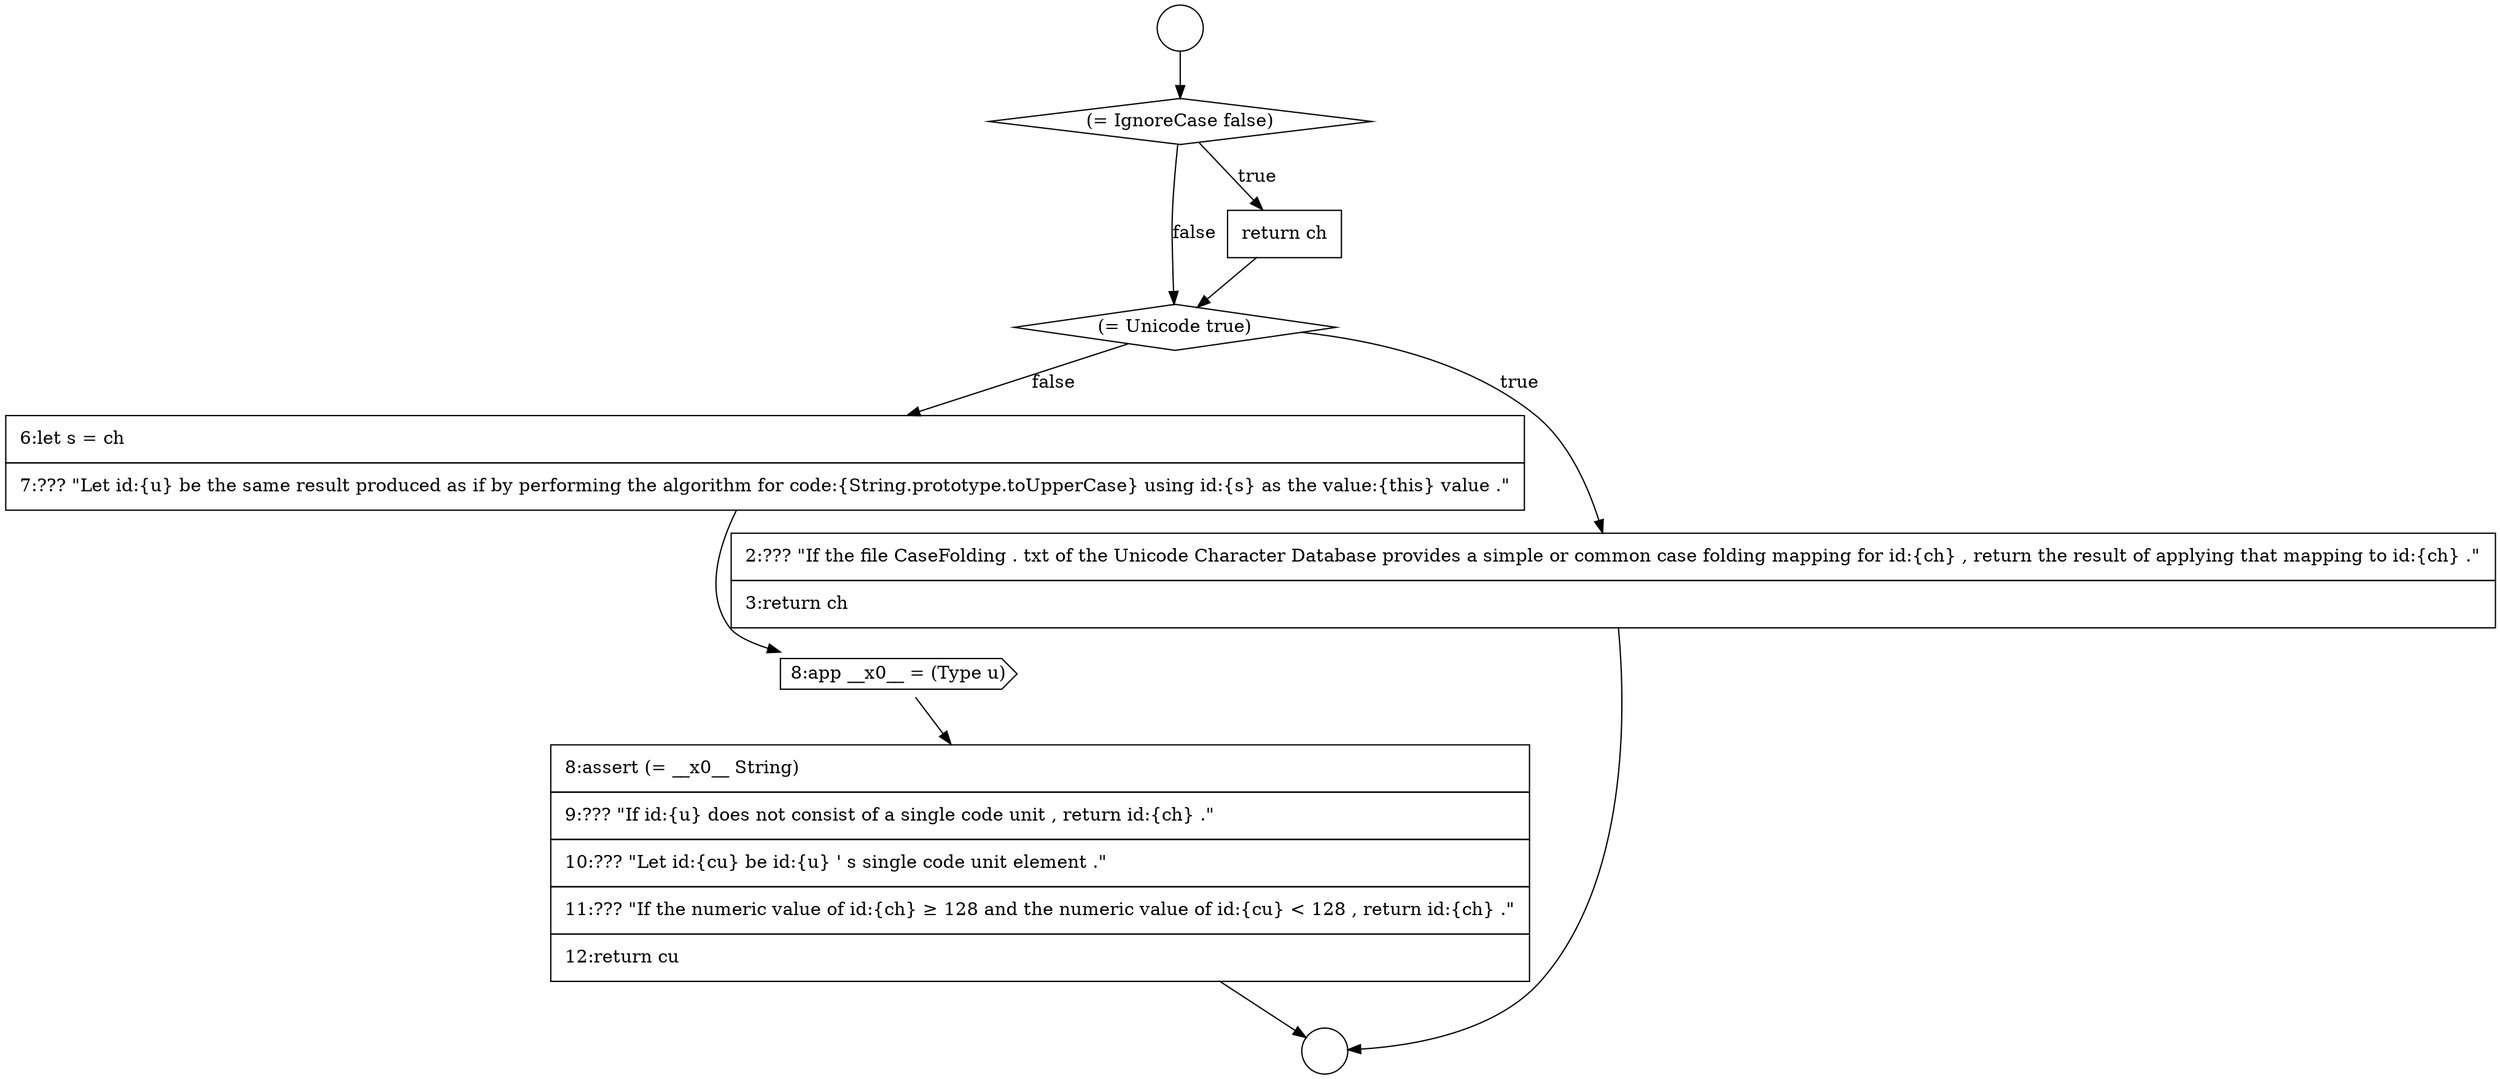 digraph {
  node14741 [shape=diamond, label=<<font color="black">(= Unicode true)</font>> color="black" fillcolor="white" style=filled]
  node14737 [shape=circle label=" " color="black" fillcolor="white" style=filled]
  node14745 [shape=none, margin=0, label=<<font color="black">
    <table border="0" cellborder="1" cellspacing="0" cellpadding="10">
      <tr><td align="left">8:assert (= __x0__ String)</td></tr>
      <tr><td align="left">9:??? &quot;If id:{u} does not consist of a single code unit , return id:{ch} .&quot;</td></tr>
      <tr><td align="left">10:??? &quot;Let id:{cu} be id:{u} ' s single code unit element .&quot;</td></tr>
      <tr><td align="left">11:??? &quot;If the numeric value of id:{ch} &ge; 128 and the numeric value of id:{cu} &lt; 128 , return id:{ch} .&quot;</td></tr>
      <tr><td align="left">12:return cu</td></tr>
    </table>
  </font>> color="black" fillcolor="white" style=filled]
  node14740 [shape=none, margin=0, label=<<font color="black">
    <table border="0" cellborder="1" cellspacing="0" cellpadding="10">
      <tr><td align="left">return ch</td></tr>
    </table>
  </font>> color="black" fillcolor="white" style=filled]
  node14744 [shape=cds, label=<<font color="black">8:app __x0__ = (Type u)</font>> color="black" fillcolor="white" style=filled]
  node14743 [shape=none, margin=0, label=<<font color="black">
    <table border="0" cellborder="1" cellspacing="0" cellpadding="10">
      <tr><td align="left">6:let s = ch</td></tr>
      <tr><td align="left">7:??? &quot;Let id:{u} be the same result produced as if by performing the algorithm for code:{String.prototype.toUpperCase} using id:{s} as the value:{this} value .&quot;</td></tr>
    </table>
  </font>> color="black" fillcolor="white" style=filled]
  node14739 [shape=diamond, label=<<font color="black">(= IgnoreCase false)</font>> color="black" fillcolor="white" style=filled]
  node14742 [shape=none, margin=0, label=<<font color="black">
    <table border="0" cellborder="1" cellspacing="0" cellpadding="10">
      <tr><td align="left">2:??? &quot;If the file CaseFolding . txt of the Unicode Character Database provides a simple or common case folding mapping for id:{ch} , return the result of applying that mapping to id:{ch} .&quot;</td></tr>
      <tr><td align="left">3:return ch</td></tr>
    </table>
  </font>> color="black" fillcolor="white" style=filled]
  node14738 [shape=circle label=" " color="black" fillcolor="white" style=filled]
  node14739 -> node14740 [label=<<font color="black">true</font>> color="black"]
  node14739 -> node14741 [label=<<font color="black">false</font>> color="black"]
  node14743 -> node14744 [ color="black"]
  node14744 -> node14745 [ color="black"]
  node14742 -> node14738 [ color="black"]
  node14741 -> node14742 [label=<<font color="black">true</font>> color="black"]
  node14741 -> node14743 [label=<<font color="black">false</font>> color="black"]
  node14737 -> node14739 [ color="black"]
  node14745 -> node14738 [ color="black"]
  node14740 -> node14741 [ color="black"]
}
